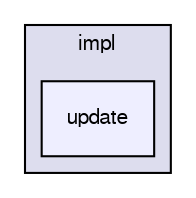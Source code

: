 digraph "/var/lib/jenkins/workspace/kaa_public/client/client-multi/client-cpp/impl/update" {
  bgcolor=transparent;
  compound=true
  node [ fontsize="10", fontname="FreeSans"];
  edge [ labelfontsize="10", labelfontname="FreeSans"];
  subgraph clusterdir_939f457546b3d2ab90a02660becb89ba {
    graph [ bgcolor="#ddddee", pencolor="black", label="impl" fontname="FreeSans", fontsize="10", URL="dir_939f457546b3d2ab90a02660becb89ba.html"]
  dir_ba483708f7a9a981e1a6cd45031147c7 [shape=box, label="update", style="filled", fillcolor="#eeeeff", pencolor="black", URL="dir_ba483708f7a9a981e1a6cd45031147c7.html"];
  }
}
